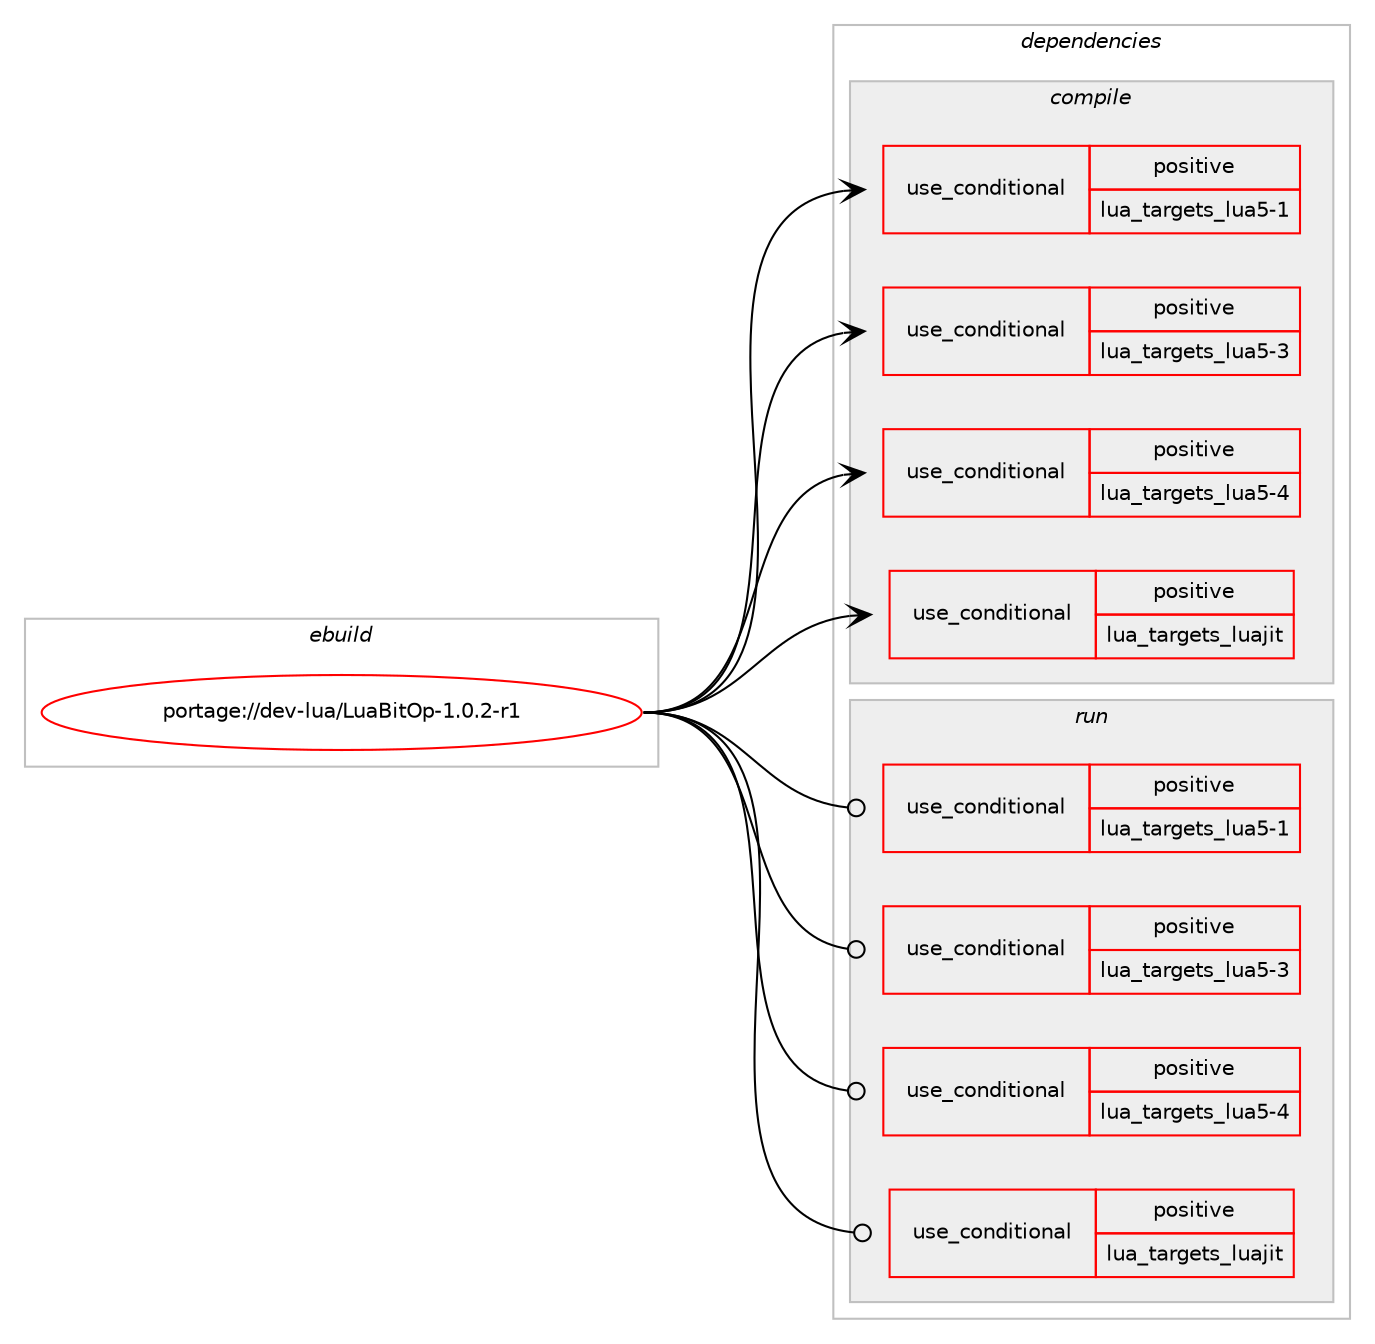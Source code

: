 digraph prolog {

# *************
# Graph options
# *************

newrank=true;
concentrate=true;
compound=true;
graph [rankdir=LR,fontname=Helvetica,fontsize=10,ranksep=1.5];#, ranksep=2.5, nodesep=0.2];
edge  [arrowhead=vee];
node  [fontname=Helvetica,fontsize=10];

# **********
# The ebuild
# **********

subgraph cluster_leftcol {
color=gray;
rank=same;
label=<<i>ebuild</i>>;
id [label="portage://dev-lua/LuaBitOp-1.0.2-r1", color=red, width=4, href="../dev-lua/LuaBitOp-1.0.2-r1.svg"];
}

# ****************
# The dependencies
# ****************

subgraph cluster_midcol {
color=gray;
label=<<i>dependencies</i>>;
subgraph cluster_compile {
fillcolor="#eeeeee";
style=filled;
label=<<i>compile</i>>;
subgraph cond28099 {
dependency58786 [label=<<TABLE BORDER="0" CELLBORDER="1" CELLSPACING="0" CELLPADDING="4"><TR><TD ROWSPAN="3" CELLPADDING="10">use_conditional</TD></TR><TR><TD>positive</TD></TR><TR><TD>lua_targets_lua5-1</TD></TR></TABLE>>, shape=none, color=red];
# *** BEGIN UNKNOWN DEPENDENCY TYPE (TODO) ***
# dependency58786 -> package_dependency(portage://dev-lua/LuaBitOp-1.0.2-r1,install,no,dev-lang,lua,none,[,,],[slot(5.1)],[])
# *** END UNKNOWN DEPENDENCY TYPE (TODO) ***

}
id:e -> dependency58786:w [weight=20,style="solid",arrowhead="vee"];
subgraph cond28100 {
dependency58787 [label=<<TABLE BORDER="0" CELLBORDER="1" CELLSPACING="0" CELLPADDING="4"><TR><TD ROWSPAN="3" CELLPADDING="10">use_conditional</TD></TR><TR><TD>positive</TD></TR><TR><TD>lua_targets_lua5-3</TD></TR></TABLE>>, shape=none, color=red];
# *** BEGIN UNKNOWN DEPENDENCY TYPE (TODO) ***
# dependency58787 -> package_dependency(portage://dev-lua/LuaBitOp-1.0.2-r1,install,no,dev-lang,lua,none,[,,],[slot(5.3)],[])
# *** END UNKNOWN DEPENDENCY TYPE (TODO) ***

}
id:e -> dependency58787:w [weight=20,style="solid",arrowhead="vee"];
subgraph cond28101 {
dependency58788 [label=<<TABLE BORDER="0" CELLBORDER="1" CELLSPACING="0" CELLPADDING="4"><TR><TD ROWSPAN="3" CELLPADDING="10">use_conditional</TD></TR><TR><TD>positive</TD></TR><TR><TD>lua_targets_lua5-4</TD></TR></TABLE>>, shape=none, color=red];
# *** BEGIN UNKNOWN DEPENDENCY TYPE (TODO) ***
# dependency58788 -> package_dependency(portage://dev-lua/LuaBitOp-1.0.2-r1,install,no,dev-lang,lua,none,[,,],[slot(5.4)],[])
# *** END UNKNOWN DEPENDENCY TYPE (TODO) ***

}
id:e -> dependency58788:w [weight=20,style="solid",arrowhead="vee"];
subgraph cond28102 {
dependency58789 [label=<<TABLE BORDER="0" CELLBORDER="1" CELLSPACING="0" CELLPADDING="4"><TR><TD ROWSPAN="3" CELLPADDING="10">use_conditional</TD></TR><TR><TD>positive</TD></TR><TR><TD>lua_targets_luajit</TD></TR></TABLE>>, shape=none, color=red];
# *** BEGIN UNKNOWN DEPENDENCY TYPE (TODO) ***
# dependency58789 -> package_dependency(portage://dev-lua/LuaBitOp-1.0.2-r1,install,no,dev-lang,luajit,none,[,,],any_same_slot,[])
# *** END UNKNOWN DEPENDENCY TYPE (TODO) ***

}
id:e -> dependency58789:w [weight=20,style="solid",arrowhead="vee"];
}
subgraph cluster_compileandrun {
fillcolor="#eeeeee";
style=filled;
label=<<i>compile and run</i>>;
}
subgraph cluster_run {
fillcolor="#eeeeee";
style=filled;
label=<<i>run</i>>;
subgraph cond28103 {
dependency58790 [label=<<TABLE BORDER="0" CELLBORDER="1" CELLSPACING="0" CELLPADDING="4"><TR><TD ROWSPAN="3" CELLPADDING="10">use_conditional</TD></TR><TR><TD>positive</TD></TR><TR><TD>lua_targets_lua5-1</TD></TR></TABLE>>, shape=none, color=red];
# *** BEGIN UNKNOWN DEPENDENCY TYPE (TODO) ***
# dependency58790 -> package_dependency(portage://dev-lua/LuaBitOp-1.0.2-r1,run,no,dev-lang,lua,none,[,,],[slot(5.1)],[])
# *** END UNKNOWN DEPENDENCY TYPE (TODO) ***

}
id:e -> dependency58790:w [weight=20,style="solid",arrowhead="odot"];
subgraph cond28104 {
dependency58791 [label=<<TABLE BORDER="0" CELLBORDER="1" CELLSPACING="0" CELLPADDING="4"><TR><TD ROWSPAN="3" CELLPADDING="10">use_conditional</TD></TR><TR><TD>positive</TD></TR><TR><TD>lua_targets_lua5-3</TD></TR></TABLE>>, shape=none, color=red];
# *** BEGIN UNKNOWN DEPENDENCY TYPE (TODO) ***
# dependency58791 -> package_dependency(portage://dev-lua/LuaBitOp-1.0.2-r1,run,no,dev-lang,lua,none,[,,],[slot(5.3)],[])
# *** END UNKNOWN DEPENDENCY TYPE (TODO) ***

}
id:e -> dependency58791:w [weight=20,style="solid",arrowhead="odot"];
subgraph cond28105 {
dependency58792 [label=<<TABLE BORDER="0" CELLBORDER="1" CELLSPACING="0" CELLPADDING="4"><TR><TD ROWSPAN="3" CELLPADDING="10">use_conditional</TD></TR><TR><TD>positive</TD></TR><TR><TD>lua_targets_lua5-4</TD></TR></TABLE>>, shape=none, color=red];
# *** BEGIN UNKNOWN DEPENDENCY TYPE (TODO) ***
# dependency58792 -> package_dependency(portage://dev-lua/LuaBitOp-1.0.2-r1,run,no,dev-lang,lua,none,[,,],[slot(5.4)],[])
# *** END UNKNOWN DEPENDENCY TYPE (TODO) ***

}
id:e -> dependency58792:w [weight=20,style="solid",arrowhead="odot"];
subgraph cond28106 {
dependency58793 [label=<<TABLE BORDER="0" CELLBORDER="1" CELLSPACING="0" CELLPADDING="4"><TR><TD ROWSPAN="3" CELLPADDING="10">use_conditional</TD></TR><TR><TD>positive</TD></TR><TR><TD>lua_targets_luajit</TD></TR></TABLE>>, shape=none, color=red];
# *** BEGIN UNKNOWN DEPENDENCY TYPE (TODO) ***
# dependency58793 -> package_dependency(portage://dev-lua/LuaBitOp-1.0.2-r1,run,no,dev-lang,luajit,none,[,,],any_same_slot,[])
# *** END UNKNOWN DEPENDENCY TYPE (TODO) ***

}
id:e -> dependency58793:w [weight=20,style="solid",arrowhead="odot"];
}
}

# **************
# The candidates
# **************

subgraph cluster_choices {
rank=same;
color=gray;
label=<<i>candidates</i>>;

}

}
